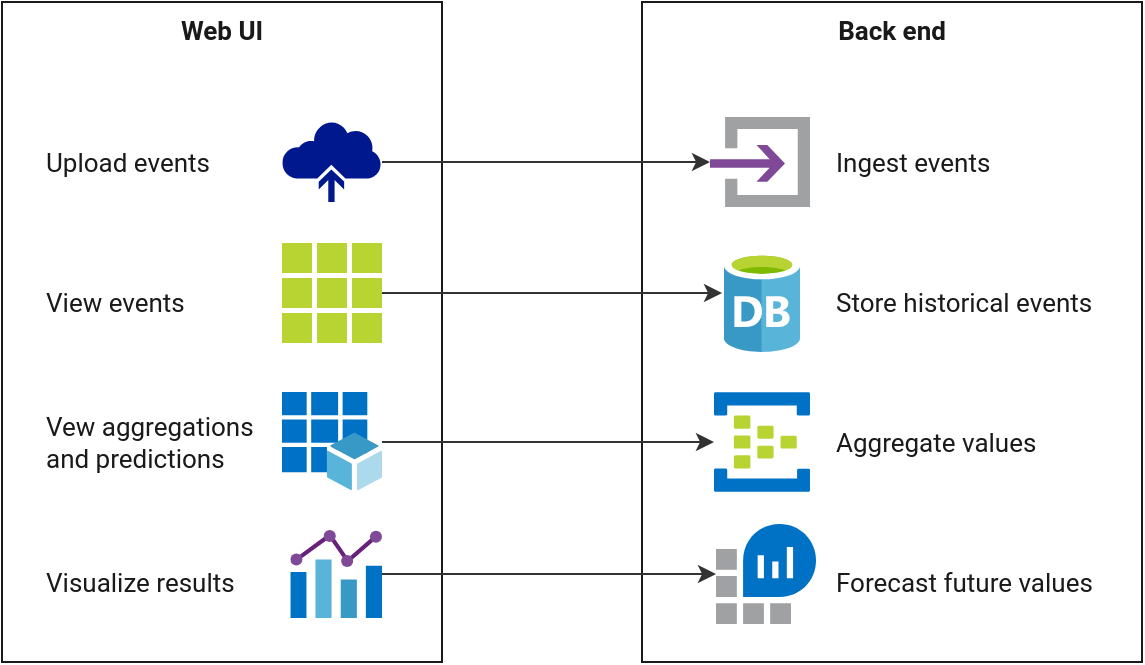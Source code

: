 <mxfile version="13.1.3">
    <diagram id="6hGFLwfOUW9BJ-s0fimq" name="Page-1">
        <mxGraphModel dx="1198" dy="1175" grid="0" gridSize="10" guides="1" tooltips="1" connect="1" arrows="1" fold="1" page="1" pageScale="1" pageWidth="1169" pageHeight="827" background="#ffffff" math="0" shadow="0" extFonts="Roboto^https://fonts.googleapis.com/css?family=Roboto">
            <root>
                <mxCell id="0"/>
                <mxCell id="1" parent="0"/>
                <mxCell id="36" value="Web UI" style="rounded=0;whiteSpace=wrap;html=1;strokeColor=#1A1A1A;strokeWidth=1;fillColor=none;fontFamily=Roboto;fontSize=13;fontColor=#1A1A1A;align=center;verticalAlign=top;fontStyle=1" vertex="1" parent="1">
                    <mxGeometry x="50" y="80" width="220" height="330" as="geometry"/>
                </mxCell>
                <mxCell id="27" value="Back end" style="rounded=0;whiteSpace=wrap;html=1;strokeColor=#1A1A1A;strokeWidth=1;fillColor=none;fontFamily=Roboto;fontSize=13;fontColor=#1A1A1A;align=center;verticalAlign=top;fontStyle=1" vertex="1" parent="1">
                    <mxGeometry x="370" y="80" width="250" height="330" as="geometry"/>
                </mxCell>
                <mxCell id="7" value="Store historical events" style="text;html=1;align=left;verticalAlign=middle;resizable=0;points=[];autosize=1;fontSize=13;fontFamily=Roboto;fontColor=#1A1A1A;" vertex="1" parent="1">
                    <mxGeometry x="465" y="220" width="140" height="20" as="geometry"/>
                </mxCell>
                <mxCell id="8" value="Aggregate values" style="text;html=1;align=left;verticalAlign=middle;resizable=0;points=[];autosize=1;fontSize=13;fontFamily=Roboto;fontColor=#1A1A1A;" vertex="1" parent="1">
                    <mxGeometry x="465" y="290" width="120" height="20" as="geometry"/>
                </mxCell>
                <mxCell id="10" value="Forecast future values" style="text;html=1;align=left;verticalAlign=middle;resizable=0;points=[];autosize=1;fontSize=13;fontFamily=Roboto;fontColor=#1A1A1A;" vertex="1" parent="1">
                    <mxGeometry x="465" y="360" width="140" height="20" as="geometry"/>
                </mxCell>
                <mxCell id="20" value="" style="aspect=fixed;html=1;points=[];align=center;image;fontSize=12;image=img/lib/mscae/Event_Hubs.svg;strokeColor=#1A1A1A;strokeWidth=2;fillColor=none;" vertex="1" parent="1">
                    <mxGeometry x="406" y="275" width="48" height="50" as="geometry"/>
                </mxCell>
                <mxCell id="21" value="" style="aspect=fixed;html=1;points=[];align=center;image;fontSize=12;image=img/lib/mscae/Log_Analytics_Workspaces.svg;strokeColor=#1A1A1A;strokeWidth=2;fillColor=none;" vertex="1" parent="1">
                    <mxGeometry x="407" y="341" width="50" height="50" as="geometry"/>
                </mxCell>
                <mxCell id="22" value="" style="aspect=fixed;html=1;points=[];align=center;image;fontSize=12;image=img/lib/mscae/Database_General.svg;strokeColor=#1A1A1A;strokeWidth=2;fillColor=none;" vertex="1" parent="1">
                    <mxGeometry x="411" y="205" width="38" height="50" as="geometry"/>
                </mxCell>
                <mxCell id="24" value="" style="aspect=fixed;html=1;points=[];align=center;image;fontSize=12;image=img/lib/mscae/Input.svg;strokeColor=#1A1A1A;strokeWidth=2;fillColor=none;" vertex="1" parent="1">
                    <mxGeometry x="404" y="137.5" width="50" height="45" as="geometry"/>
                </mxCell>
                <mxCell id="42" style="edgeStyle=orthogonalEdgeStyle;rounded=0;orthogonalLoop=1;jettySize=auto;html=1;strokeColor=#333333;strokeWidth=1;fontFamily=Roboto;fontSize=13;fontColor=#1A1A1A;" edge="1" parent="1" source="25" target="21">
                    <mxGeometry relative="1" as="geometry"/>
                </mxCell>
                <mxCell id="25" value="" style="aspect=fixed;html=1;points=[];align=center;image;fontSize=12;image=img/lib/mscae/Chart.svg;strokeColor=#1A1A1A;strokeWidth=2;fillColor=none;" vertex="1" parent="1">
                    <mxGeometry x="194.16" y="344" width="45.84" height="44" as="geometry"/>
                </mxCell>
                <mxCell id="26" value="Ingest events" style="text;html=1;align=left;verticalAlign=middle;resizable=0;points=[];autosize=1;fontSize=13;fontFamily=Roboto;fontColor=#1A1A1A;" vertex="1" parent="1">
                    <mxGeometry x="465" y="150" width="90" height="20" as="geometry"/>
                </mxCell>
                <mxCell id="39" style="edgeStyle=orthogonalEdgeStyle;rounded=0;orthogonalLoop=1;jettySize=auto;html=1;strokeColor=#333333;strokeWidth=1;fontFamily=Roboto;fontSize=13;fontColor=#1A1A1A;" edge="1" parent="1" source="29" target="24">
                    <mxGeometry relative="1" as="geometry"/>
                </mxCell>
                <mxCell id="29" value="" style="aspect=fixed;pointerEvents=1;shadow=0;dashed=0;html=1;strokeColor=none;labelPosition=center;verticalLabelPosition=bottom;verticalAlign=top;align=center;fillColor=#00188D;shape=mxgraph.mscae.enterprise.backup_online;fontFamily=Roboto;fontSize=13;fontColor=#1A1A1A;" vertex="1" parent="1">
                    <mxGeometry x="190" y="140" width="50" height="40" as="geometry"/>
                </mxCell>
                <mxCell id="40" style="edgeStyle=orthogonalEdgeStyle;rounded=0;orthogonalLoop=1;jettySize=auto;html=1;entryX=-0.026;entryY=0.41;entryDx=0;entryDy=0;entryPerimeter=0;strokeColor=#333333;strokeWidth=1;fontFamily=Roboto;fontSize=13;fontColor=#1A1A1A;" edge="1" parent="1" source="30" target="22">
                    <mxGeometry relative="1" as="geometry"/>
                </mxCell>
                <mxCell id="30" value="" style="aspect=fixed;html=1;points=[];align=center;image;fontSize=12;image=img/lib/mscae/Grid3x3.svg;strokeColor=#1A1A1A;strokeWidth=2;fillColor=none;" vertex="1" parent="1">
                    <mxGeometry x="190" y="200.5" width="50" height="50" as="geometry"/>
                </mxCell>
                <mxCell id="41" style="edgeStyle=orthogonalEdgeStyle;rounded=0;orthogonalLoop=1;jettySize=auto;html=1;strokeColor=#333333;strokeWidth=1;fontFamily=Roboto;fontSize=13;fontColor=#1A1A1A;" edge="1" parent="1" source="31" target="20">
                    <mxGeometry relative="1" as="geometry"/>
                </mxCell>
                <mxCell id="31" value="" style="aspect=fixed;html=1;points=[];align=center;image;fontSize=12;image=img/lib/mscae/App_Registrations.svg;strokeColor=#1A1A1A;strokeWidth=2;fillColor=none;" vertex="1" parent="1">
                    <mxGeometry x="190" y="275" width="50" height="50" as="geometry"/>
                </mxCell>
                <mxCell id="32" value="View events" style="text;html=1;align=left;verticalAlign=middle;resizable=0;points=[];autosize=1;fontSize=13;fontFamily=Roboto;fontColor=#1A1A1A;" vertex="1" parent="1">
                    <mxGeometry x="70" y="220" width="80" height="20" as="geometry"/>
                </mxCell>
                <mxCell id="33" value="Vew aggregations&lt;br&gt;and predictions" style="text;html=1;align=left;verticalAlign=middle;resizable=0;points=[];autosize=1;fontSize=13;fontFamily=Roboto;fontColor=#1A1A1A;" vertex="1" parent="1">
                    <mxGeometry x="70" y="280" width="120" height="40" as="geometry"/>
                </mxCell>
                <mxCell id="34" value="Visualize results" style="text;html=1;align=left;verticalAlign=middle;resizable=0;points=[];autosize=1;fontSize=13;fontFamily=Roboto;fontColor=#1A1A1A;" vertex="1" parent="1">
                    <mxGeometry x="70" y="360" width="110" height="20" as="geometry"/>
                </mxCell>
                <mxCell id="35" value="Upload events" style="text;html=1;align=left;verticalAlign=middle;resizable=0;points=[];autosize=1;fontSize=13;fontFamily=Roboto;fontColor=#1A1A1A;" vertex="1" parent="1">
                    <mxGeometry x="70" y="150" width="100" height="20" as="geometry"/>
                </mxCell>
            </root>
        </mxGraphModel>
    </diagram>
</mxfile>